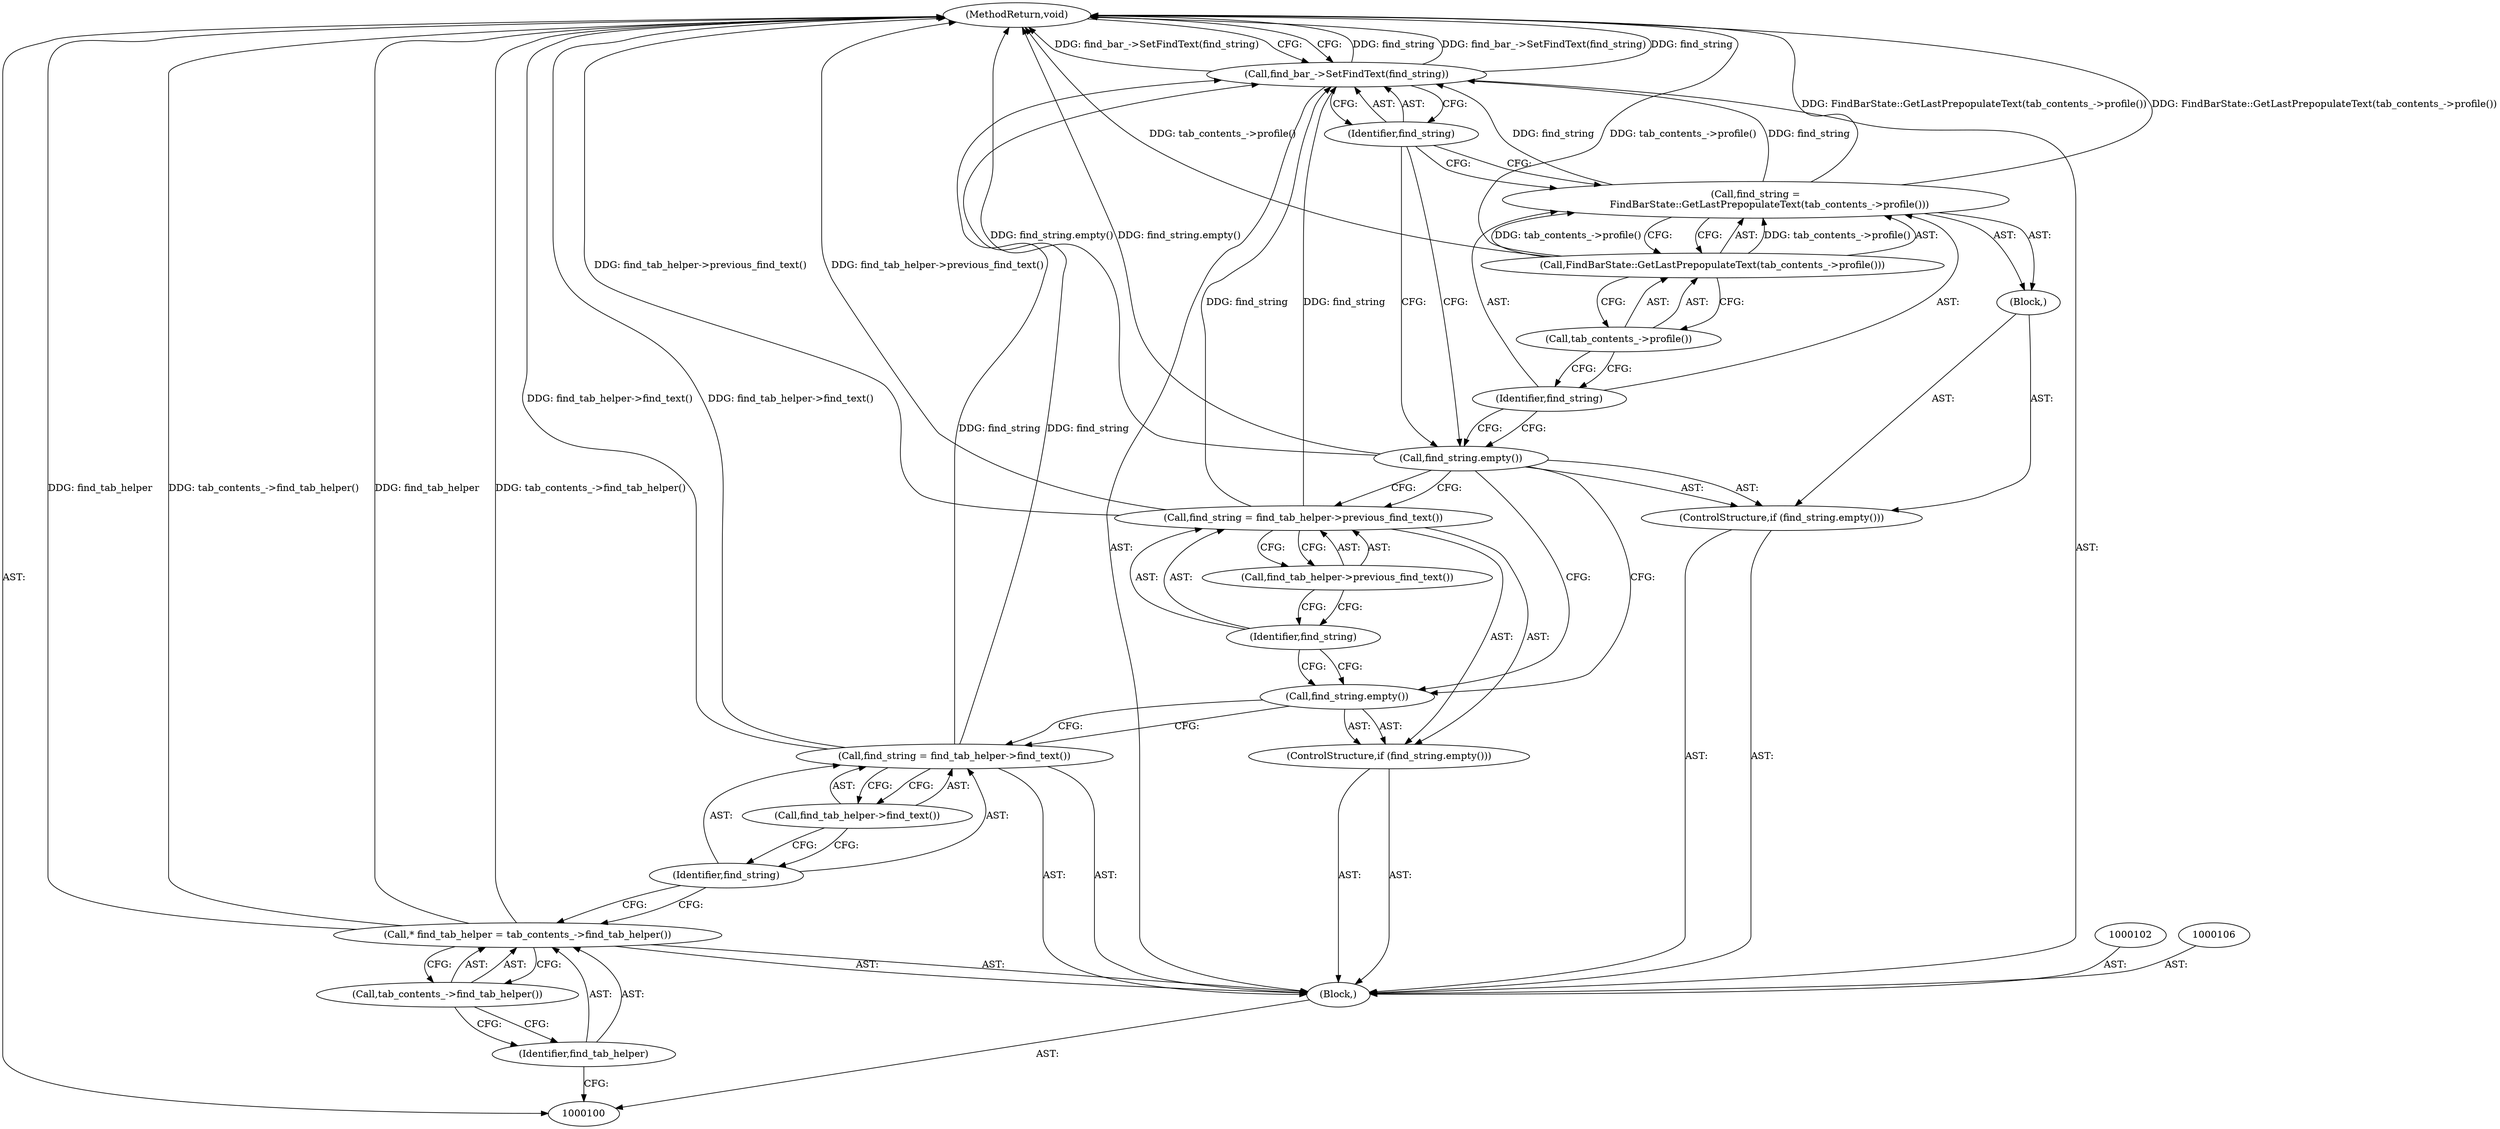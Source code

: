 digraph "0_Chrome_c90c6ca59378d7e86d1a2f28fe96bada35df1508_3" {
"1000124" [label="(MethodReturn,void)"];
"1000101" [label="(Block,)"];
"1000122" [label="(Call,find_bar_->SetFindText(find_string))"];
"1000123" [label="(Identifier,find_string)"];
"1000103" [label="(Call,* find_tab_helper = tab_contents_->find_tab_helper())"];
"1000104" [label="(Identifier,find_tab_helper)"];
"1000105" [label="(Call,tab_contents_->find_tab_helper())"];
"1000107" [label="(Call,find_string = find_tab_helper->find_text())"];
"1000108" [label="(Identifier,find_string)"];
"1000109" [label="(Call,find_tab_helper->find_text())"];
"1000110" [label="(ControlStructure,if (find_string.empty()))"];
"1000111" [label="(Call,find_string.empty())"];
"1000114" [label="(Call,find_tab_helper->previous_find_text())"];
"1000112" [label="(Call,find_string = find_tab_helper->previous_find_text())"];
"1000113" [label="(Identifier,find_string)"];
"1000117" [label="(Block,)"];
"1000115" [label="(ControlStructure,if (find_string.empty()))"];
"1000116" [label="(Call,find_string.empty())"];
"1000118" [label="(Call,find_string =\n         FindBarState::GetLastPrepopulateText(tab_contents_->profile()))"];
"1000119" [label="(Identifier,find_string)"];
"1000121" [label="(Call,tab_contents_->profile())"];
"1000120" [label="(Call,FindBarState::GetLastPrepopulateText(tab_contents_->profile()))"];
"1000124" -> "1000100"  [label="AST: "];
"1000124" -> "1000122"  [label="CFG: "];
"1000103" -> "1000124"  [label="DDG: find_tab_helper"];
"1000103" -> "1000124"  [label="DDG: tab_contents_->find_tab_helper()"];
"1000112" -> "1000124"  [label="DDG: find_tab_helper->previous_find_text()"];
"1000122" -> "1000124"  [label="DDG: find_string"];
"1000122" -> "1000124"  [label="DDG: find_bar_->SetFindText(find_string)"];
"1000120" -> "1000124"  [label="DDG: tab_contents_->profile()"];
"1000118" -> "1000124"  [label="DDG: FindBarState::GetLastPrepopulateText(tab_contents_->profile())"];
"1000116" -> "1000124"  [label="DDG: find_string.empty()"];
"1000107" -> "1000124"  [label="DDG: find_tab_helper->find_text()"];
"1000101" -> "1000100"  [label="AST: "];
"1000102" -> "1000101"  [label="AST: "];
"1000103" -> "1000101"  [label="AST: "];
"1000106" -> "1000101"  [label="AST: "];
"1000107" -> "1000101"  [label="AST: "];
"1000110" -> "1000101"  [label="AST: "];
"1000115" -> "1000101"  [label="AST: "];
"1000122" -> "1000101"  [label="AST: "];
"1000122" -> "1000101"  [label="AST: "];
"1000122" -> "1000123"  [label="CFG: "];
"1000123" -> "1000122"  [label="AST: "];
"1000124" -> "1000122"  [label="CFG: "];
"1000122" -> "1000124"  [label="DDG: find_string"];
"1000122" -> "1000124"  [label="DDG: find_bar_->SetFindText(find_string)"];
"1000107" -> "1000122"  [label="DDG: find_string"];
"1000112" -> "1000122"  [label="DDG: find_string"];
"1000118" -> "1000122"  [label="DDG: find_string"];
"1000123" -> "1000122"  [label="AST: "];
"1000123" -> "1000118"  [label="CFG: "];
"1000123" -> "1000116"  [label="CFG: "];
"1000122" -> "1000123"  [label="CFG: "];
"1000103" -> "1000101"  [label="AST: "];
"1000103" -> "1000105"  [label="CFG: "];
"1000104" -> "1000103"  [label="AST: "];
"1000105" -> "1000103"  [label="AST: "];
"1000108" -> "1000103"  [label="CFG: "];
"1000103" -> "1000124"  [label="DDG: find_tab_helper"];
"1000103" -> "1000124"  [label="DDG: tab_contents_->find_tab_helper()"];
"1000104" -> "1000103"  [label="AST: "];
"1000104" -> "1000100"  [label="CFG: "];
"1000105" -> "1000104"  [label="CFG: "];
"1000105" -> "1000103"  [label="AST: "];
"1000105" -> "1000104"  [label="CFG: "];
"1000103" -> "1000105"  [label="CFG: "];
"1000107" -> "1000101"  [label="AST: "];
"1000107" -> "1000109"  [label="CFG: "];
"1000108" -> "1000107"  [label="AST: "];
"1000109" -> "1000107"  [label="AST: "];
"1000111" -> "1000107"  [label="CFG: "];
"1000107" -> "1000124"  [label="DDG: find_tab_helper->find_text()"];
"1000107" -> "1000122"  [label="DDG: find_string"];
"1000108" -> "1000107"  [label="AST: "];
"1000108" -> "1000103"  [label="CFG: "];
"1000109" -> "1000108"  [label="CFG: "];
"1000109" -> "1000107"  [label="AST: "];
"1000109" -> "1000108"  [label="CFG: "];
"1000107" -> "1000109"  [label="CFG: "];
"1000110" -> "1000101"  [label="AST: "];
"1000111" -> "1000110"  [label="AST: "];
"1000112" -> "1000110"  [label="AST: "];
"1000111" -> "1000110"  [label="AST: "];
"1000111" -> "1000107"  [label="CFG: "];
"1000113" -> "1000111"  [label="CFG: "];
"1000116" -> "1000111"  [label="CFG: "];
"1000114" -> "1000112"  [label="AST: "];
"1000114" -> "1000113"  [label="CFG: "];
"1000112" -> "1000114"  [label="CFG: "];
"1000112" -> "1000110"  [label="AST: "];
"1000112" -> "1000114"  [label="CFG: "];
"1000113" -> "1000112"  [label="AST: "];
"1000114" -> "1000112"  [label="AST: "];
"1000116" -> "1000112"  [label="CFG: "];
"1000112" -> "1000124"  [label="DDG: find_tab_helper->previous_find_text()"];
"1000112" -> "1000122"  [label="DDG: find_string"];
"1000113" -> "1000112"  [label="AST: "];
"1000113" -> "1000111"  [label="CFG: "];
"1000114" -> "1000113"  [label="CFG: "];
"1000117" -> "1000115"  [label="AST: "];
"1000118" -> "1000117"  [label="AST: "];
"1000115" -> "1000101"  [label="AST: "];
"1000116" -> "1000115"  [label="AST: "];
"1000117" -> "1000115"  [label="AST: "];
"1000116" -> "1000115"  [label="AST: "];
"1000116" -> "1000112"  [label="CFG: "];
"1000116" -> "1000111"  [label="CFG: "];
"1000119" -> "1000116"  [label="CFG: "];
"1000123" -> "1000116"  [label="CFG: "];
"1000116" -> "1000124"  [label="DDG: find_string.empty()"];
"1000118" -> "1000117"  [label="AST: "];
"1000118" -> "1000120"  [label="CFG: "];
"1000119" -> "1000118"  [label="AST: "];
"1000120" -> "1000118"  [label="AST: "];
"1000123" -> "1000118"  [label="CFG: "];
"1000118" -> "1000124"  [label="DDG: FindBarState::GetLastPrepopulateText(tab_contents_->profile())"];
"1000120" -> "1000118"  [label="DDG: tab_contents_->profile()"];
"1000118" -> "1000122"  [label="DDG: find_string"];
"1000119" -> "1000118"  [label="AST: "];
"1000119" -> "1000116"  [label="CFG: "];
"1000121" -> "1000119"  [label="CFG: "];
"1000121" -> "1000120"  [label="AST: "];
"1000121" -> "1000119"  [label="CFG: "];
"1000120" -> "1000121"  [label="CFG: "];
"1000120" -> "1000118"  [label="AST: "];
"1000120" -> "1000121"  [label="CFG: "];
"1000121" -> "1000120"  [label="AST: "];
"1000118" -> "1000120"  [label="CFG: "];
"1000120" -> "1000124"  [label="DDG: tab_contents_->profile()"];
"1000120" -> "1000118"  [label="DDG: tab_contents_->profile()"];
}
